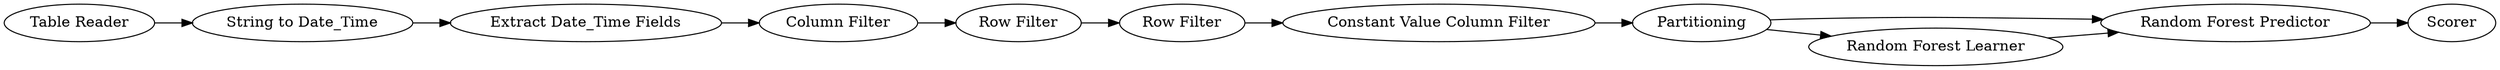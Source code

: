 digraph {
	"-3793730273483969745_3" [label="String to Date_Time"]
	"-3793730273483969745_6" [label="Row Filter"]
	"-3793730273483969745_5" [label="Column Filter"]
	"-3793730273483969745_4" [label="Extract Date_Time Fields"]
	"-3793730273483969745_14" [label="Random Forest Predictor"]
	"-3793730273483969745_11" [label="Row Filter"]
	"-3793730273483969745_8" [label=Partitioning]
	"-3793730273483969745_12" [label="Constant Value Column Filter"]
	"-3793730273483969745_10" [label=Scorer]
	"-3793730273483969745_16" [label="Table Reader"]
	"-3793730273483969745_13" [label="Random Forest Learner"]
	"-3793730273483969745_14" -> "-3793730273483969745_10"
	"-3793730273483969745_4" -> "-3793730273483969745_5"
	"-3793730273483969745_8" -> "-3793730273483969745_13"
	"-3793730273483969745_13" -> "-3793730273483969745_14"
	"-3793730273483969745_3" -> "-3793730273483969745_4"
	"-3793730273483969745_6" -> "-3793730273483969745_11"
	"-3793730273483969745_12" -> "-3793730273483969745_8"
	"-3793730273483969745_16" -> "-3793730273483969745_3"
	"-3793730273483969745_8" -> "-3793730273483969745_14"
	"-3793730273483969745_11" -> "-3793730273483969745_12"
	"-3793730273483969745_5" -> "-3793730273483969745_6"
	rankdir=LR
}
